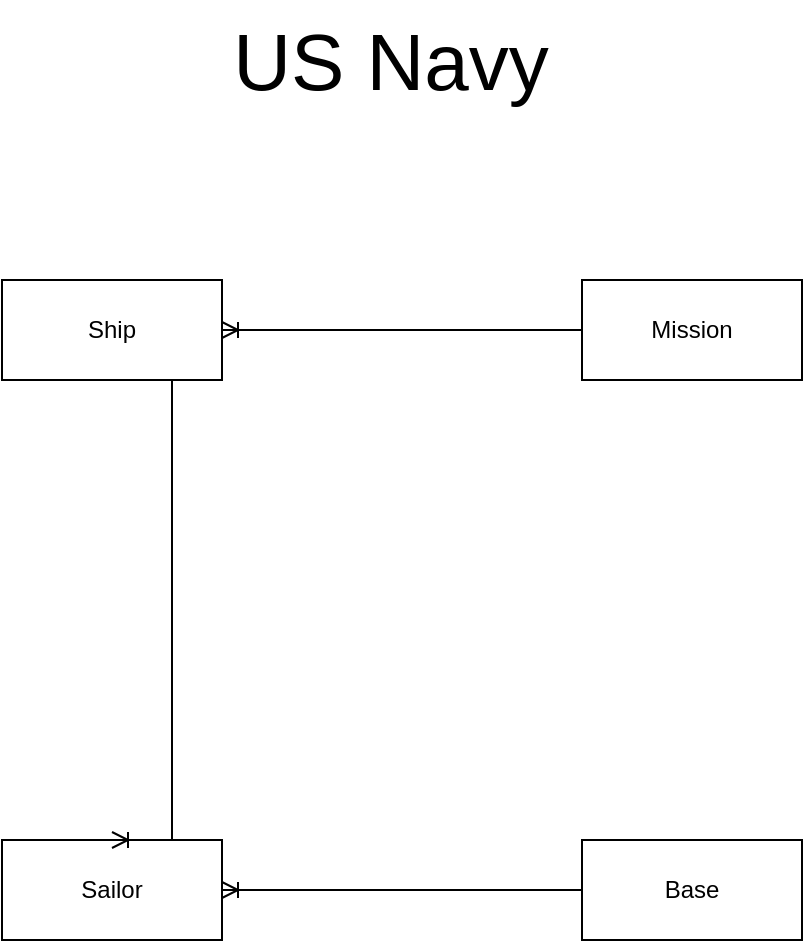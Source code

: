 <mxfile version="24.5.4" type="device">
  <diagram name="Page-1" id="TKLl4fkF9nfZFqYcrOOv">
    <mxGraphModel dx="1048" dy="578" grid="1" gridSize="10" guides="1" tooltips="1" connect="1" arrows="1" fold="1" page="1" pageScale="1" pageWidth="827" pageHeight="1169" math="0" shadow="0">
      <root>
        <mxCell id="0" />
        <mxCell id="1" parent="0" />
        <mxCell id="3YaJZZRAZs2XQNdfud5V-1" value="Ship" style="html=1;whiteSpace=wrap;" vertex="1" parent="1">
          <mxGeometry x="220" y="180" width="110" height="50" as="geometry" />
        </mxCell>
        <mxCell id="3YaJZZRAZs2XQNdfud5V-3" value="&lt;font style=&quot;font-size: 40px;&quot;&gt;US Navy&lt;br&gt;&lt;/font&gt;" style="text;html=1;align=center;verticalAlign=middle;resizable=0;points=[];autosize=1;strokeColor=none;fillColor=none;" vertex="1" parent="1">
          <mxGeometry x="324" y="40" width="180" height="60" as="geometry" />
        </mxCell>
        <mxCell id="3YaJZZRAZs2XQNdfud5V-5" value="Sailor" style="html=1;whiteSpace=wrap;" vertex="1" parent="1">
          <mxGeometry x="220" y="460" width="110" height="50" as="geometry" />
        </mxCell>
        <mxCell id="3YaJZZRAZs2XQNdfud5V-6" value="Mission" style="html=1;whiteSpace=wrap;" vertex="1" parent="1">
          <mxGeometry x="510" y="180" width="110" height="50" as="geometry" />
        </mxCell>
        <mxCell id="3YaJZZRAZs2XQNdfud5V-7" value="Base" style="html=1;whiteSpace=wrap;" vertex="1" parent="1">
          <mxGeometry x="510" y="460" width="110" height="50" as="geometry" />
        </mxCell>
        <mxCell id="3YaJZZRAZs2XQNdfud5V-11" value="" style="edgeStyle=entityRelationEdgeStyle;fontSize=12;html=1;endArrow=ERoneToMany;rounded=0;exitX=0;exitY=0.5;exitDx=0;exitDy=0;entryX=1;entryY=0.5;entryDx=0;entryDy=0;" edge="1" parent="1" source="3YaJZZRAZs2XQNdfud5V-7" target="3YaJZZRAZs2XQNdfud5V-5">
          <mxGeometry width="100" height="100" relative="1" as="geometry">
            <mxPoint x="360" y="400" as="sourcePoint" />
            <mxPoint x="460" y="300" as="targetPoint" />
          </mxGeometry>
        </mxCell>
        <mxCell id="3YaJZZRAZs2XQNdfud5V-12" value="" style="edgeStyle=entityRelationEdgeStyle;fontSize=12;html=1;endArrow=ERoneToMany;rounded=0;exitX=0.5;exitY=1;exitDx=0;exitDy=0;entryX=0.5;entryY=0;entryDx=0;entryDy=0;" edge="1" parent="1" source="3YaJZZRAZs2XQNdfud5V-1" target="3YaJZZRAZs2XQNdfud5V-5">
          <mxGeometry width="100" height="100" relative="1" as="geometry">
            <mxPoint x="360" y="400" as="sourcePoint" />
            <mxPoint x="460" y="300" as="targetPoint" />
          </mxGeometry>
        </mxCell>
        <mxCell id="3YaJZZRAZs2XQNdfud5V-13" value="" style="edgeStyle=entityRelationEdgeStyle;fontSize=12;html=1;endArrow=ERoneToMany;rounded=0;exitX=0;exitY=0.5;exitDx=0;exitDy=0;entryX=1;entryY=0.5;entryDx=0;entryDy=0;" edge="1" parent="1" source="3YaJZZRAZs2XQNdfud5V-6" target="3YaJZZRAZs2XQNdfud5V-1">
          <mxGeometry width="100" height="100" relative="1" as="geometry">
            <mxPoint x="360" y="400" as="sourcePoint" />
            <mxPoint x="460" y="300" as="targetPoint" />
          </mxGeometry>
        </mxCell>
      </root>
    </mxGraphModel>
  </diagram>
</mxfile>
